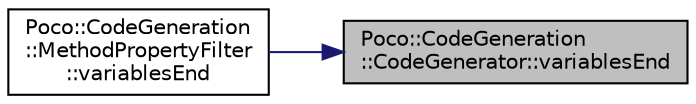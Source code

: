 digraph "Poco::CodeGeneration::CodeGenerator::variablesEnd"
{
 // LATEX_PDF_SIZE
  edge [fontname="Helvetica",fontsize="10",labelfontname="Helvetica",labelfontsize="10"];
  node [fontname="Helvetica",fontsize="10",shape=record];
  rankdir="RL";
  Node1 [label="Poco::CodeGeneration\l::CodeGenerator::variablesEnd",height=0.2,width=0.4,color="black", fillcolor="grey75", style="filled", fontcolor="black",tooltip="Writes a single typedef."];
  Node1 -> Node2 [dir="back",color="midnightblue",fontsize="10",style="solid",fontname="Helvetica"];
  Node2 [label="Poco::CodeGeneration\l::MethodPropertyFilter\l::variablesEnd",height=0.2,width=0.4,color="black", fillcolor="white", style="filled",URL="$classPoco_1_1CodeGeneration_1_1MethodPropertyFilter.html#a446c05e68e2f2b962ae3fa88cf5d500e",tooltip="Writes a single typedef."];
}
